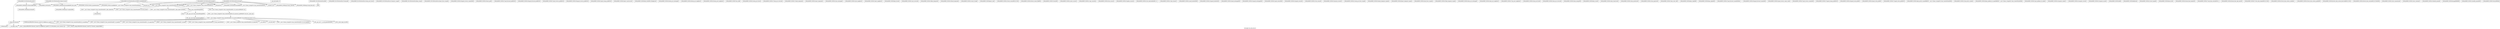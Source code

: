 digraph "Call graph: fix_store_force.ll" {
	label="Call graph: fix_store_force.ll";

	Node0x55b5ea19d5e0 [shape=record,label="{_ZN9LAMMPS_NS13FixStoreForceC2EPNS_6LAMMPSEiPPc}"];
	Node0x55b5ea19d5e0 -> Node0x55b5ea213520;
	Node0x55b5ea19d5e0 -> Node0x55b5ea19e130;
	Node0x55b5ea19d5e0 -> Node0x55b5ea19ce70;
	Node0x55b5ea19d5e0 -> Node0x55b5ea19bab0;
	Node0x55b5ea19d5e0 -> Node0x55b5ea1a4f40;
	Node0x55b5ea19d5e0 -> Node0x55b5ea19e1a0;
	Node0x55b5ea19d5e0 -> Node0x55b5ea1c91b0;
	Node0x55b5ea19d5e0 -> Node0x55b5ea1bfbf0;
	Node0x55b5ea213520 [shape=record,label="{_ZN9LAMMPS_NS3FixC2EPNS_6LAMMPSEiPPc}"];
	Node0x55b5ea19e1a0 [shape=record,label="{_ZN9LAMMPS_NS5Error3allERKNSt7__cxx1112basic_stringIcSt11char_traitsIcESaIcEEEiS8_}"];
	Node0x55b5ea19e130 [shape=record,label="{_ZNSaIcEC1Ev}"];
	Node0x55b5ea19ce70 [shape=record,label="{_ZNSt7__cxx1112basic_stringIcSt11char_traitsIcESaIcEEC2IS3_EEPKcRKS3_}"];
	Node0x55b5ea19ce70 -> Node0x55b5ea1bbf00;
	Node0x55b5ea19ce70 -> Node0x55b5ea1aeca0;
	Node0x55b5ea19ce70 -> Node0x55b5ea1b0770;
	Node0x55b5ea19ce70 -> Node0x55b5ea1b30f0;
	Node0x55b5ea19ce70 -> Node0x55b5ea1b3c90;
	Node0x55b5ea1c9730 [shape=record,label="{_ZN9LAMMPS_NS13FixStoreForce4initEv}"];
	Node0x55b5ea1c9730 -> Node0x55b5ea19e130;
	Node0x55b5ea1c9730 -> Node0x55b5ea19ce70;
	Node0x55b5ea1c9730 -> Node0x55b5ea1bfbf0;
	Node0x55b5ea1c9730 -> Node0x55b5ea1c91b0;
	Node0x55b5ea1c9730 -> Node0x55b5ea1ca5c0;
	Node0x55b5ea1c9730 -> Node0x55b5ea1cc260;
	Node0x55b5ea1b97d0 [shape=record,label="{__gxx_personality_v0}"];
	Node0x55b5ea1c91b0 [shape=record,label="{_ZNSt7__cxx1112basic_stringIcSt11char_traitsIcESaIcEED1Ev}"];
	Node0x55b5ea1bfbf0 [shape=record,label="{_ZNSaIcED1Ev}"];
	Node0x55b5ea1a4f40 [shape=record,label="{_ZN9LAMMPS_NS6Memory6createIdEEPPT_RS4_iiPKc}"];
	Node0x55b5ea1a4f40 -> Node0x55b5ea1bc3e0;
	Node0x55b5ea19bab0 [shape=record,label="{_ZN9LAMMPS_NS3FixD2Ev}"];
	Node0x55b5ea1bccb0 [shape=record,label="{_ZN9LAMMPS_NS13FixStoreForceD2Ev}"];
	Node0x55b5ea1bccb0 -> Node0x55b5ea1be220;
	Node0x55b5ea1bccb0 -> Node0x55b5ea19bab0;
	Node0x55b5ea1bccb0 -> Node0x55b5ea1c0e20;
	Node0x55b5ea1be220 [shape=record,label="{_ZN9LAMMPS_NS6Memory7destroyIdEEvRPPT_}"];
	Node0x55b5ea1be220 -> Node0x55b5ea1c1f00;
	Node0x55b5ea1c0e20 [shape=record,label="{__clang_call_terminate}"];
	Node0x55b5ea1c0e20 -> Node0x55b5ea1c2430;
	Node0x55b5ea1c0e20 -> Node0x55b5ea1c2a40;
	Node0x55b5ea1c2430 [shape=record,label="{__cxa_begin_catch}"];
	Node0x55b5ea1c2a40 [shape=record,label="{_ZSt9terminatev}"];
	Node0x55b5ea1c41a0 [shape=record,label="{_ZN9LAMMPS_NS13FixStoreForceD0Ev}"];
	Node0x55b5ea1c41a0 -> Node0x55b5ea1c6430;
	Node0x55b5ea1c6430 [shape=record,label="{_ZdlPv}"];
	Node0x55b5ea1c8460 [shape=record,label="{_ZN9LAMMPS_NS13FixStoreForce7setmaskEv}"];
	Node0x55b5ea1dc140 [shape=record,label="{_ZN9LAMMPS_NS13FixStoreForce14min_post_forceEi}"];
	Node0x55b5ea1de800 [shape=record,label="{_ZN9LAMMPS_NS13FixStoreForce12memory_usageEv}"];
	Node0x55b5ea1ca5c0 [shape=record,label="{_ZN9LAMMPS_NS5utils8strmatchERKNSt7__cxx1112basic_stringIcSt11char_traitsIcESaIcEEES8_}"];
	Node0x55b5ea1cc260 [shape=record,label="{__dynamic_cast}"];
	Node0x55b5ea1cdbb0 [shape=record,label="{_ZN9LAMMPS_NS13FixStoreForce5setupEi}"];
	Node0x55b5ea1cdbb0 -> Node0x55b5ea19e130;
	Node0x55b5ea1cdbb0 -> Node0x55b5ea19ce70;
	Node0x55b5ea1cdbb0 -> Node0x55b5ea1cfe10;
	Node0x55b5ea1cdbb0 -> Node0x55b5ea1cc260;
	Node0x55b5ea1cdbb0 -> Node0x55b5ea1ca5c0;
	Node0x55b5ea1cdbb0 -> Node0x55b5ea1c91b0;
	Node0x55b5ea1cdbb0 -> Node0x55b5ea1bfbf0;
	Node0x55b5ea1cdbb0 -> Node0x55b5ea1cf480;
	Node0x55b5ea1cf480 [shape=record,label="{_ZN9LAMMPS_NS5Respa13copy_flevel_fEi}"];
	Node0x55b5ea1cfe10 [shape=record,label="{_ZN9LAMMPS_NS5Respa13copy_f_flevelEi}"];
	Node0x55b5ea1d1b70 [shape=record,label="{_ZN9LAMMPS_NS13FixStoreForce9min_setupEi}"];
	Node0x55b5ea1d8d20 [shape=record,label="{_ZN9LAMMPS_NS13FixStoreForce10post_forceEi}"];
	Node0x55b5ea1d8d20 -> Node0x55b5ea1be220;
	Node0x55b5ea1d8d20 -> Node0x55b5ea1a4f40;
	Node0x55b5ea1dac00 [shape=record,label="{_ZN9LAMMPS_NS13FixStoreForce16post_force_respaEiii}"];
	Node0x55b5ea1dbc30 [shape=record,label="{_ZN9LAMMPS_NS3Fix19unpack_reverse_commEiPiPd}"];
	Node0x55b5ea1ded40 [shape=record,label="{_ZN9LAMMPS_NS3Fix10reset_gridEv}"];
	Node0x55b5ea1df1e0 [shape=record,label="{_ZN9LAMMPS_NS3Fix17pack_forward_gridEiPviPi}"];
	Node0x55b5ea1dfa80 [shape=record,label="{_ZN9LAMMPS_NS3Fix19unpack_forward_gridEiPviPi}"];
	Node0x55b5ea1572f0 [shape=record,label="{_ZN9LAMMPS_NS3Fix17pack_reverse_gridEiPviPi}"];
	Node0x55b5ea19da30 [shape=record,label="{_ZN9LAMMPS_NS3Fix19unpack_reverse_gridEiPviPi}"];
	Node0x55b5ea1cf5f0 [shape=record,label="{_ZN9LAMMPS_NS3Fix15pack_remap_gridEiPviPi}"];
	Node0x55b5ea1e0450 [shape=record,label="{_ZN9LAMMPS_NS3Fix16post_constructorEv}"];
	Node0x55b5ea1e1ec0 [shape=record,label="{_ZN9LAMMPS_NS3Fix9init_listEiPNS_9NeighListE}"];
	Node0x55b5ea1e2a30 [shape=record,label="{_ZN9LAMMPS_NS3Fix18setup_pre_exchangeEv}"];
	Node0x55b5ea1e3510 [shape=record,label="{_ZN9LAMMPS_NS3Fix18setup_pre_neighborEv}"];
	Node0x55b5ea1e4310 [shape=record,label="{_ZN9LAMMPS_NS3Fix19setup_post_neighborEv}"];
	Node0x55b5ea210c70 [shape=record,label="{_ZN9LAMMPS_NS3Fix7min_dofEv}"];
	Node0x55b5ea1e6060 [shape=record,label="{_ZN9LAMMPS_NS3Fix15setup_pre_forceEi}"];
	Node0x55b5ea1e71c0 [shape=record,label="{_ZN9LAMMPS_NS3Fix17setup_pre_reverseEii}"];
	Node0x55b5ea1e8040 [shape=record,label="{_ZN9LAMMPS_NS3Fix17initial_integrateEi}"];
	Node0x55b5ea1e8ea0 [shape=record,label="{_ZN9LAMMPS_NS3Fix14post_integrateEv}"];
	Node0x55b5ea1ea0d0 [shape=record,label="{_ZN9LAMMPS_NS3Fix12pre_exchangeEv}"];
	Node0x55b5ea1eb0b0 [shape=record,label="{_ZN9LAMMPS_NS3Fix12pre_neighborEv}"];
	Node0x55b5ea1ecc90 [shape=record,label="{_ZN9LAMMPS_NS3Fix13post_neighborEv}"];
	Node0x55b5ea1ed920 [shape=record,label="{_ZN9LAMMPS_NS3Fix9pre_forceEi}"];
	Node0x55b5ea1f0cc0 [shape=record,label="{_ZN9LAMMPS_NS3Fix11pre_reverseEii}"];
	Node0x55b5ea1f2110 [shape=record,label="{_ZN9LAMMPS_NS3Fix15final_integrateEv}"];
	Node0x55b5ea1fb090 [shape=record,label="{_ZN9LAMMPS_NS3Fix15fused_integrateEi}"];
	Node0x55b5ea1fc090 [shape=record,label="{_ZN9LAMMPS_NS3Fix11end_of_stepEv}"];
	Node0x55b5ea1fd1a0 [shape=record,label="{_ZN9LAMMPS_NS3Fix8post_runEv}"];
	Node0x55b5ea1fdea0 [shape=record,label="{_ZN9LAMMPS_NS3Fix13write_restartEP8_IO_FILE}"];
	Node0x55b5ea1ff080 [shape=record,label="{_ZN9LAMMPS_NS3Fix18write_restart_fileEPKc}"];
	Node0x55b5ea1ffd40 [shape=record,label="{_ZN9LAMMPS_NS3Fix7restartEPc}"];
	Node0x55b5ea200800 [shape=record,label="{_ZN9LAMMPS_NS3Fix11grow_arraysEi}"];
	Node0x55b5ea201820 [shape=record,label="{_ZN9LAMMPS_NS3Fix11copy_arraysEiii}"];
	Node0x55b5ea202840 [shape=record,label="{_ZN9LAMMPS_NS3Fix10set_arraysEi}"];
	Node0x55b5ea2038c0 [shape=record,label="{_ZN9LAMMPS_NS3Fix13update_arraysEii}"];
	Node0x55b5ea2046f0 [shape=record,label="{_ZN9LAMMPS_NS3Fix12set_moleculeEiiiPdS1_S1_}"];
	Node0x55b5ea206c90 [shape=record,label="{_ZN9LAMMPS_NS3Fix11clear_bonusEv}"];
	Node0x55b5ea207270 [shape=record,label="{_ZN9LAMMPS_NS3Fix11pack_borderEiPiPd}"];
	Node0x55b5ea208cd0 [shape=record,label="{_ZN9LAMMPS_NS3Fix13unpack_borderEiiPd}"];
	Node0x55b5ea208f90 [shape=record,label="{_ZN9LAMMPS_NS3Fix13pack_exchangeEiPd}"];
	Node0x55b5ea20a370 [shape=record,label="{_ZN9LAMMPS_NS3Fix15unpack_exchangeEiPd}"];
	Node0x55b5ea20b630 [shape=record,label="{_ZN9LAMMPS_NS3Fix12pack_restartEiPd}"];
	Node0x55b5ea20c0b0 [shape=record,label="{_ZN9LAMMPS_NS3Fix14unpack_restartEii}"];
	Node0x55b5ea20cf50 [shape=record,label="{_ZN9LAMMPS_NS3Fix12size_restartEi}"];
	Node0x55b5ea20de40 [shape=record,label="{_ZN9LAMMPS_NS3Fix15maxsize_restartEv}"];
	Node0x55b5ea20b8c0 [shape=record,label="{_ZN9LAMMPS_NS3Fix21setup_pre_force_respaEii}"];
	Node0x55b5ea20bfa0 [shape=record,label="{_ZN9LAMMPS_NS3Fix23initial_integrate_respaEiii}"];
	Node0x55b5ea20fcb0 [shape=record,label="{_ZN9LAMMPS_NS3Fix20post_integrate_respaEii}"];
	Node0x55b5ea19dce0 [shape=record,label="{_ZN9LAMMPS_NS3Fix15pre_force_respaEiii}"];
	Node0x55b5ea20cd10 [shape=record,label="{_ZN9LAMMPS_NS3Fix21final_integrate_respaEii}"];
	Node0x55b5ea1e0ba0 [shape=record,label="{_ZN9LAMMPS_NS3Fix16min_pre_exchangeEv}"];
	Node0x55b5ea1e19f0 [shape=record,label="{_ZN9LAMMPS_NS3Fix16min_pre_neighborEv}"];
	Node0x55b5ea1e9400 [shape=record,label="{_ZN9LAMMPS_NS3Fix17min_post_neighborEv}"];
	Node0x55b5ea1ec450 [shape=record,label="{_ZN9LAMMPS_NS3Fix13min_pre_forceEi}"];
	Node0x55b5ea1ede80 [shape=record,label="{_ZN9LAMMPS_NS3Fix15min_pre_reverseEii}"];
	Node0x55b5ea1ee770 [shape=record,label="{_ZN9LAMMPS_NS3Fix10min_energyEPd}"];
	Node0x55b5ea1ef010 [shape=record,label="{_ZN9LAMMPS_NS3Fix9min_storeEv}"];
	Node0x55b5ea200d50 [shape=record,label="{_ZN9LAMMPS_NS3Fix14min_clearstoreEv}"];
	Node0x55b5ea205630 [shape=record,label="{_ZN9LAMMPS_NS3Fix13min_pushstoreEv}"];
	Node0x55b5ea2073e0 [shape=record,label="{_ZN9LAMMPS_NS3Fix12min_popstoreEv}"];
	Node0x55b5ea20d430 [shape=record,label="{_ZN9LAMMPS_NS3Fix13min_reset_refEv}"];
	Node0x55b5ea20eb20 [shape=record,label="{_ZN9LAMMPS_NS3Fix8min_stepEdPd}"];
	Node0x55b5ea20fff0 [shape=record,label="{_ZN9LAMMPS_NS3Fix9max_alphaEPd}"];
	Node0x55b5ea1c2750 [shape=record,label="{_ZN9LAMMPS_NS3Fix17pack_forward_commEiPiPdiS1_}"];
	Node0x55b5ea1c3310 [shape=record,label="{_ZN9LAMMPS_NS3Fix19unpack_forward_commEiiPd}"];
	Node0x55b5ea1c4b10 [shape=record,label="{_ZN9LAMMPS_NS3Fix22pack_reverse_comm_sizeEii}"];
	Node0x55b5ea1cc2d0 [shape=record,label="{_ZN9LAMMPS_NS3Fix17pack_reverse_commEiiPd}"];
	Node0x55b5ea1b32f0 [shape=record,label="{_ZN9LAMMPS_NS3Fix17unpack_remap_gridEiPviPi}"];
	Node0x55b5ea1b3370 [shape=record,label="{_ZN9LAMMPS_NS3Fix16unpack_read_gridEiPc}"];
	Node0x55b5ea1c6b50 [shape=record,label="{_ZN9LAMMPS_NS3Fix15pack_write_gridEiPv}"];
	Node0x55b5ea1c8710 [shape=record,label="{_ZN9LAMMPS_NS3Fix17unpack_write_gridEiPvPi}"];
	Node0x55b5ea1c8790 [shape=record,label="{_ZN9LAMMPS_NS3Fix16get_grid_by_nameERKNSt7__cxx1112basic_stringIcSt11char_traitsIcESaIcEEERi}"];
	Node0x55b5ea1caf20 [shape=record,label="{_ZN9LAMMPS_NS3Fix17get_grid_by_indexEi}"];
	Node0x55b5ea1cc510 [shape=record,label="{_ZN9LAMMPS_NS3Fix20get_griddata_by_nameEiRKNSt7__cxx1112basic_stringIcSt11char_traitsIcESaIcEEERi}"];
	Node0x55b5ea1cc590 [shape=record,label="{_ZN9LAMMPS_NS3Fix21get_griddata_by_indexEi}"];
	Node0x55b5ea20c770 [shape=record,label="{_ZN9LAMMPS_NS3Fix14compute_scalarEv}"];
	Node0x55b5ea20f580 [shape=record,label="{_ZN9LAMMPS_NS3Fix14compute_vectorEi}"];
	Node0x55b5ea20f600 [shape=record,label="{_ZN9LAMMPS_NS3Fix13compute_arrayEii}"];
	Node0x55b5ea21bb50 [shape=record,label="{_ZN9LAMMPS_NS3Fix3dofEi}"];
	Node0x55b5ea2213c0 [shape=record,label="{_ZN9LAMMPS_NS3Fix6deformEi}"];
	Node0x55b5ea221440 [shape=record,label="{_ZN9LAMMPS_NS3Fix12reset_targetEd}"];
	Node0x55b5ea2214c0 [shape=record,label="{_ZN9LAMMPS_NS3Fix8reset_dtEv}"];
	Node0x55b5ea221540 [shape=record,label="{_ZN9LAMMPS_NS3Fix16read_data_headerEPc}"];
	Node0x55b5ea2215c0 [shape=record,label="{_ZN9LAMMPS_NS3Fix17read_data_sectionEPciS1_i}"];
	Node0x55b5ea221640 [shape=record,label="{_ZN9LAMMPS_NS3Fix20read_data_skip_linesEPc}"];
	Node0x55b5ea2216c0 [shape=record,label="{_ZN9LAMMPS_NS3Fix17write_data_headerEP8_IO_FILEi}"];
	Node0x55b5ea221740 [shape=record,label="{_ZN9LAMMPS_NS3Fix23write_data_section_sizeEiRiS1_}"];
	Node0x55b5ea2217c0 [shape=record,label="{_ZN9LAMMPS_NS3Fix23write_data_section_packEiPPd}"];
	Node0x55b5ea221840 [shape=record,label="{_ZN9LAMMPS_NS3Fix26write_data_section_keywordEiP8_IO_FILE}"];
	Node0x55b5ea222880 [shape=record,label="{_ZN9LAMMPS_NS3Fix18write_data_sectionEiP8_IO_FILEiPPdi}"];
	Node0x55b5ea222900 [shape=record,label="{_ZN9LAMMPS_NS3Fix13zero_momentumEv}"];
	Node0x55b5ea222980 [shape=record,label="{_ZN9LAMMPS_NS3Fix13zero_rotationEv}"];
	Node0x55b5ea222a00 [shape=record,label="{_ZN9LAMMPS_NS3Fix15rebuild_specialEv}"];
	Node0x55b5ea222a80 [shape=record,label="{_ZN9LAMMPS_NS3Fix5imageERPiRPPd}"];
	Node0x55b5ea222b00 [shape=record,label="{_ZN9LAMMPS_NS3Fix12modify_paramEiPPc}"];
	Node0x55b5ea222b80 [shape=record,label="{_ZN9LAMMPS_NS3Fix7extractEPKcRi}"];
	Node0x55b5ea1bbf00 [shape=record,label="{_ZNSt7__cxx1112basic_stringIcSt11char_traitsIcESaIcEE13_M_local_dataEv}"];
	Node0x55b5ea1aeca0 [shape=record,label="{_ZNSt7__cxx1112basic_stringIcSt11char_traitsIcESaIcEE12_Alloc_hiderC1EPcRKS3_}"];
	Node0x55b5ea1b30f0 [shape=record,label="{_ZNSt7__cxx1112basic_stringIcSt11char_traitsIcESaIcEE12_M_constructIPKcEEvT_S8_}"];
	Node0x55b5ea1b30f0 -> Node0x55b5ea222c00;
	Node0x55b5ea1b0770 [shape=record,label="{_ZNSt11char_traitsIcE6lengthEPKc}"];
	Node0x55b5ea1b0770 -> Node0x55b5ea222c80;
	Node0x55b5ea1b0770 -> Node0x55b5ea222d00;
	Node0x55b5ea1b3c90 [shape=record,label="{_ZNSt7__cxx1112basic_stringIcSt11char_traitsIcESaIcEE12_Alloc_hiderD2Ev}"];
	Node0x55b5ea1b3c90 -> Node0x55b5ea222d80;
	Node0x55b5ea222c00 [shape=record,label="{_ZNSt7__cxx1112basic_stringIcSt11char_traitsIcESaIcEE16_M_construct_auxIPKcEEvT_S8_St12__false_type}"];
	Node0x55b5ea222c00 -> Node0x55b5ea222e00;
	Node0x55b5ea222e00 [shape=record,label="{_ZNSt7__cxx1112basic_stringIcSt11char_traitsIcESaIcEE12_M_constructIPKcEEvT_S8_St20forward_iterator_tag}"];
	Node0x55b5ea222e00 -> Node0x55b5ea222e80;
	Node0x55b5ea222e00 -> Node0x55b5ea222f00;
	Node0x55b5ea222e00 -> Node0x55b5ea222fe0;
	Node0x55b5ea222e00 -> Node0x55b5ea223060;
	Node0x55b5ea222e00 -> Node0x55b5ea2230e0;
	Node0x55b5ea222e00 -> Node0x55b5ea223160;
	Node0x55b5ea222e00 -> Node0x55b5ea2231e0;
	Node0x55b5ea222e00 -> Node0x55b5ea223260;
	Node0x55b5ea222e00 -> Node0x55b5ea1c2430;
	Node0x55b5ea222e00 -> Node0x55b5ea2232e0;
	Node0x55b5ea222e00 -> Node0x55b5ea223360;
	Node0x55b5ea222e00 -> Node0x55b5ea2233e0;
	Node0x55b5ea222e00 -> Node0x55b5ea223460;
	Node0x55b5ea222e00 -> Node0x55b5ea1c0e20;
	Node0x55b5ea222e80 [shape=record,label="{_ZN9__gnu_cxx17__is_null_pointerIKcEEbPT_}"];
	Node0x55b5ea222f00 [shape=record,label="{_ZSt19__throw_logic_errorPKc}"];
	Node0x55b5ea222fe0 [shape=record,label="{_ZSt8distanceIPKcENSt15iterator_traitsIT_E15difference_typeES3_S3_}"];
	Node0x55b5ea222fe0 -> Node0x55b5ea2234e0;
	Node0x55b5ea222fe0 -> Node0x55b5ea223560;
	Node0x55b5ea2230e0 [shape=record,label="{_ZNSt7__cxx1112basic_stringIcSt11char_traitsIcESaIcEE7_M_dataEPc}"];
	Node0x55b5ea223060 [shape=record,label="{_ZNSt7__cxx1112basic_stringIcSt11char_traitsIcESaIcEE9_M_createERmm}"];
	Node0x55b5ea223160 [shape=record,label="{_ZNSt7__cxx1112basic_stringIcSt11char_traitsIcESaIcEE11_M_capacityEm}"];
	Node0x55b5ea223260 [shape=record,label="{_ZNSt7__cxx1112basic_stringIcSt11char_traitsIcESaIcEE13_S_copy_charsEPcPKcS7_}"];
	Node0x55b5ea2231e0 [shape=record,label="{_ZNKSt7__cxx1112basic_stringIcSt11char_traitsIcESaIcEE7_M_dataEv}"];
	Node0x55b5ea2232e0 [shape=record,label="{_ZNSt7__cxx1112basic_stringIcSt11char_traitsIcESaIcEE10_M_disposeEv}"];
	Node0x55b5ea223360 [shape=record,label="{__cxa_rethrow}"];
	Node0x55b5ea2233e0 [shape=record,label="{__cxa_end_catch}"];
	Node0x55b5ea223460 [shape=record,label="{_ZNSt7__cxx1112basic_stringIcSt11char_traitsIcESaIcEE13_M_set_lengthEm}"];
	Node0x55b5ea223560 [shape=record,label="{_ZSt10__distanceIPKcENSt15iterator_traitsIT_E15difference_typeES3_S3_St26random_access_iterator_tag}"];
	Node0x55b5ea2234e0 [shape=record,label="{_ZSt19__iterator_categoryIPKcENSt15iterator_traitsIT_E17iterator_categoryERKS3_}"];
	Node0x55b5ea222c80 [shape=record,label="{_ZN9__gnu_cxx11char_traitsIcE6lengthEPKc}"];
	Node0x55b5ea222c80 -> Node0x55b5ea2235e0;
	Node0x55b5ea222d00 [shape=record,label="{strlen}"];
	Node0x55b5ea2235e0 [shape=record,label="{_ZN9__gnu_cxx11char_traitsIcE2eqERKcS3_}"];
	Node0x55b5ea222d80 [shape=record,label="{_ZNSaIcED2Ev}"];
	Node0x55b5ea1bc3e0 [shape=record,label="{_ZN9LAMMPS_NS6Memory7smallocElPKc}"];
	Node0x55b5ea1c1f00 [shape=record,label="{_ZN9LAMMPS_NS6Memory5sfreeEPv}"];
}
